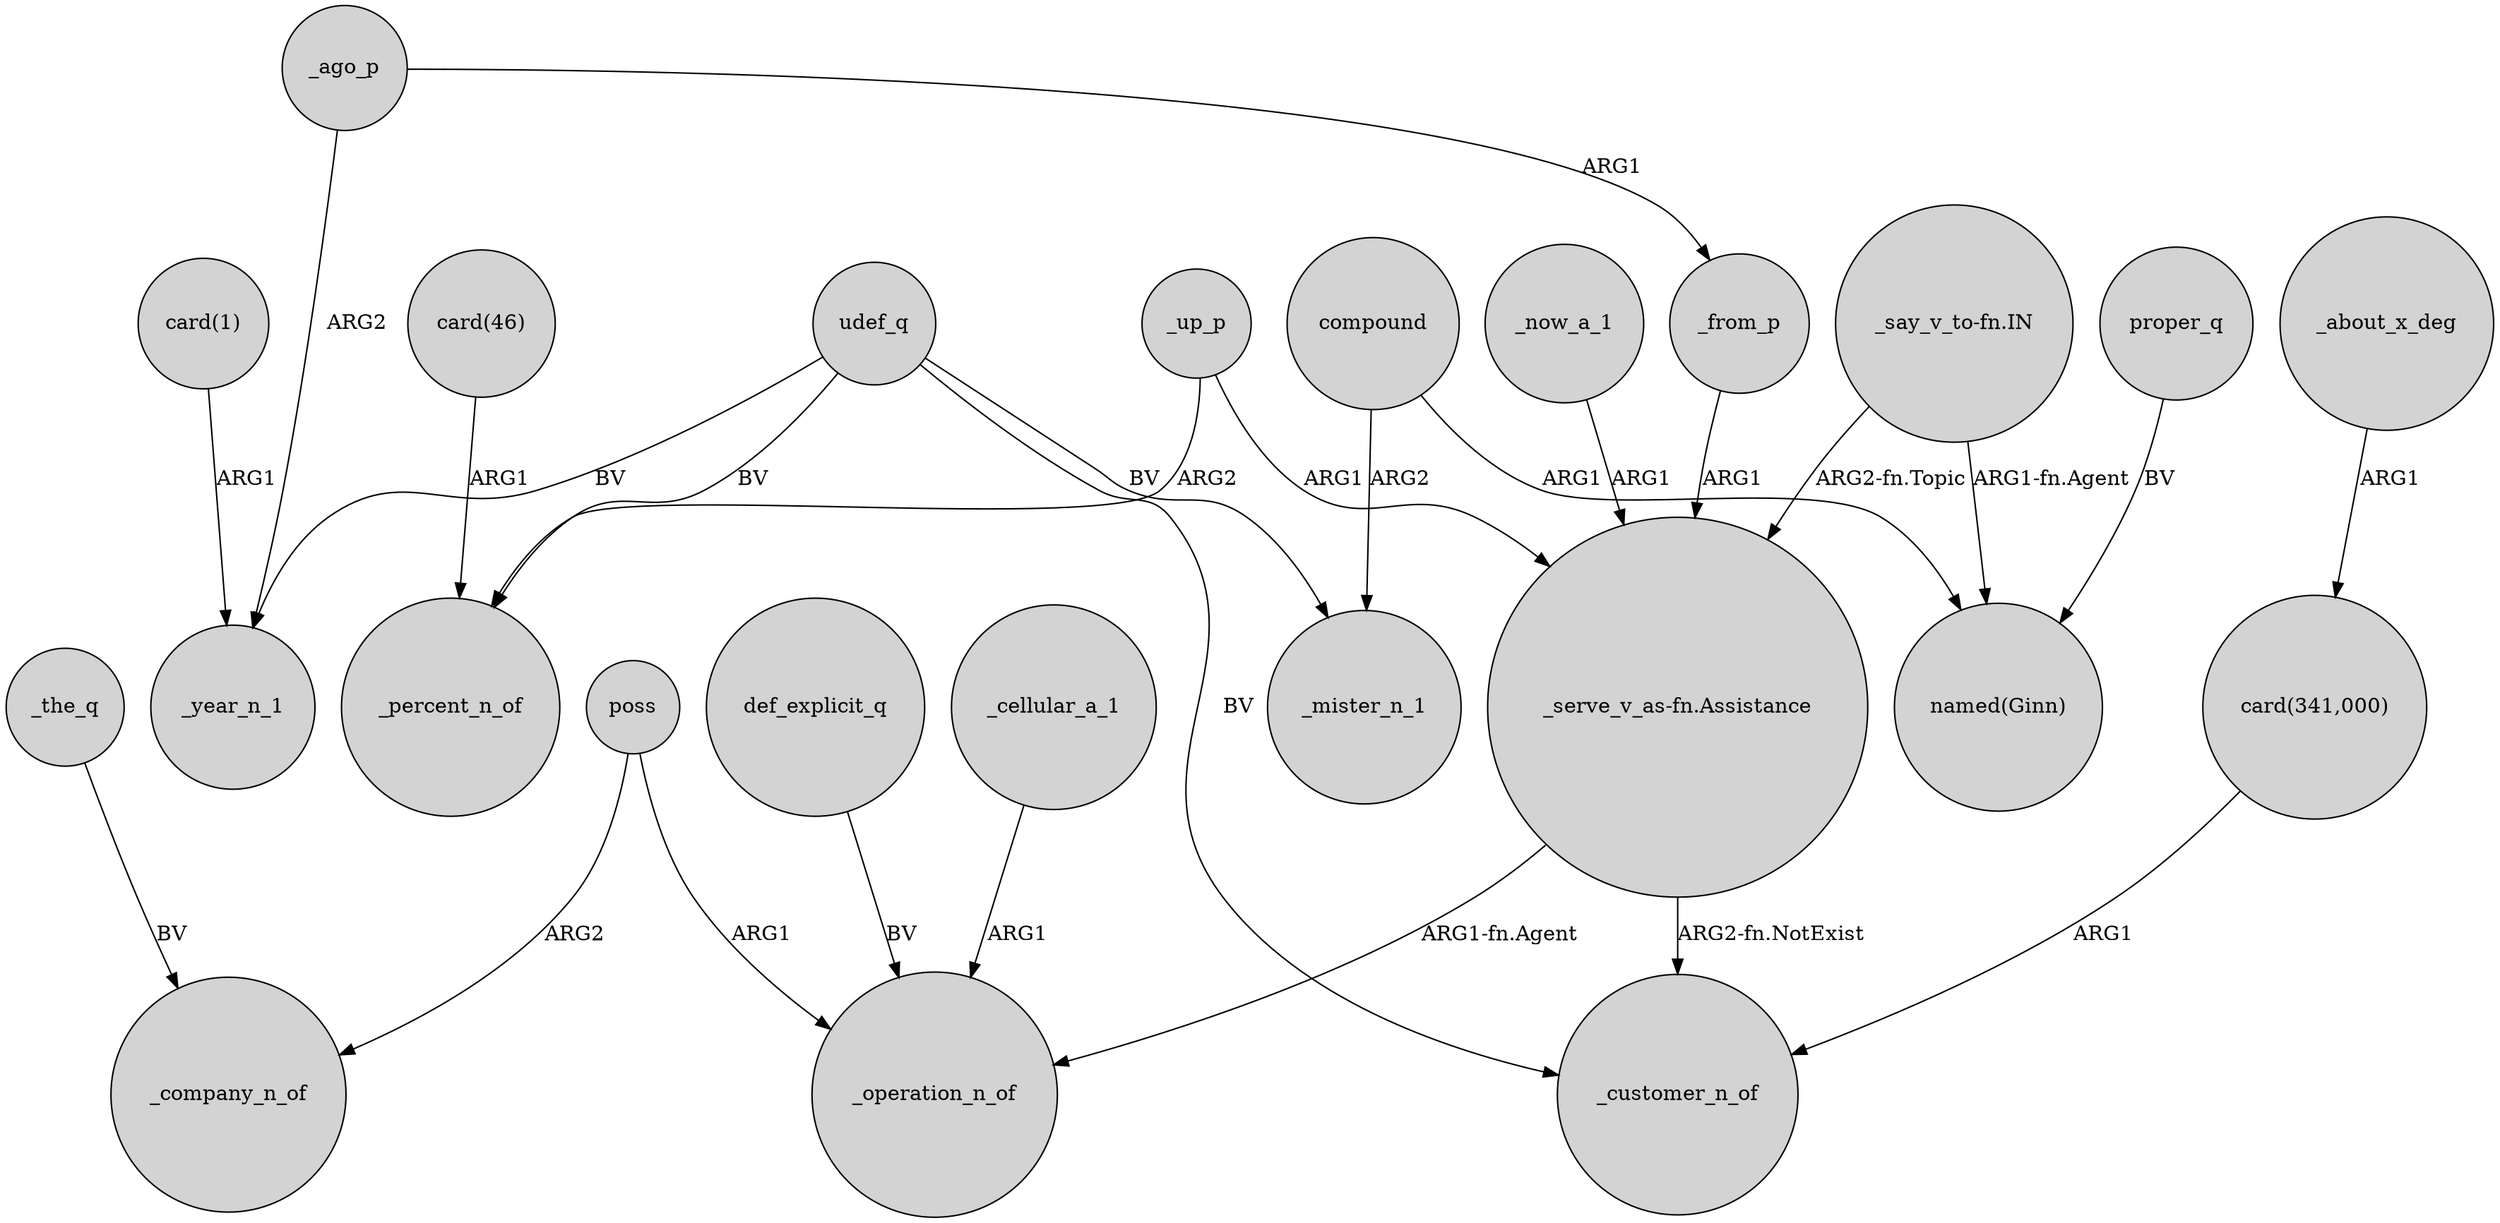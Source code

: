 digraph {
	node [shape=circle style=filled]
	"card(46)" -> _percent_n_of [label=ARG1]
	"_serve_v_as-fn.Assistance" -> _customer_n_of [label="ARG2-fn.NotExist"]
	poss -> _operation_n_of [label=ARG1]
	compound -> _mister_n_1 [label=ARG2]
	udef_q -> _mister_n_1 [label=BV]
	_from_p -> "_serve_v_as-fn.Assistance" [label=ARG1]
	"_say_v_to-fn.IN" -> "_serve_v_as-fn.Assistance" [label="ARG2-fn.Topic"]
	_the_q -> _company_n_of [label=BV]
	_about_x_deg -> "card(341,000)" [label=ARG1]
	_ago_p -> _year_n_1 [label=ARG2]
	def_explicit_q -> _operation_n_of [label=BV]
	_cellular_a_1 -> _operation_n_of [label=ARG1]
	_ago_p -> _from_p [label=ARG1]
	udef_q -> _customer_n_of [label=BV]
	_up_p -> "_serve_v_as-fn.Assistance" [label=ARG1]
	"card(341,000)" -> _customer_n_of [label=ARG1]
	"card(1)" -> _year_n_1 [label=ARG1]
	udef_q -> _year_n_1 [label=BV]
	proper_q -> "named(Ginn)" [label=BV]
	poss -> _company_n_of [label=ARG2]
	udef_q -> _percent_n_of [label=BV]
	_now_a_1 -> "_serve_v_as-fn.Assistance" [label=ARG1]
	compound -> "named(Ginn)" [label=ARG1]
	_up_p -> _percent_n_of [label=ARG2]
	"_serve_v_as-fn.Assistance" -> _operation_n_of [label="ARG1-fn.Agent"]
	"_say_v_to-fn.IN" -> "named(Ginn)" [label="ARG1-fn.Agent"]
}
